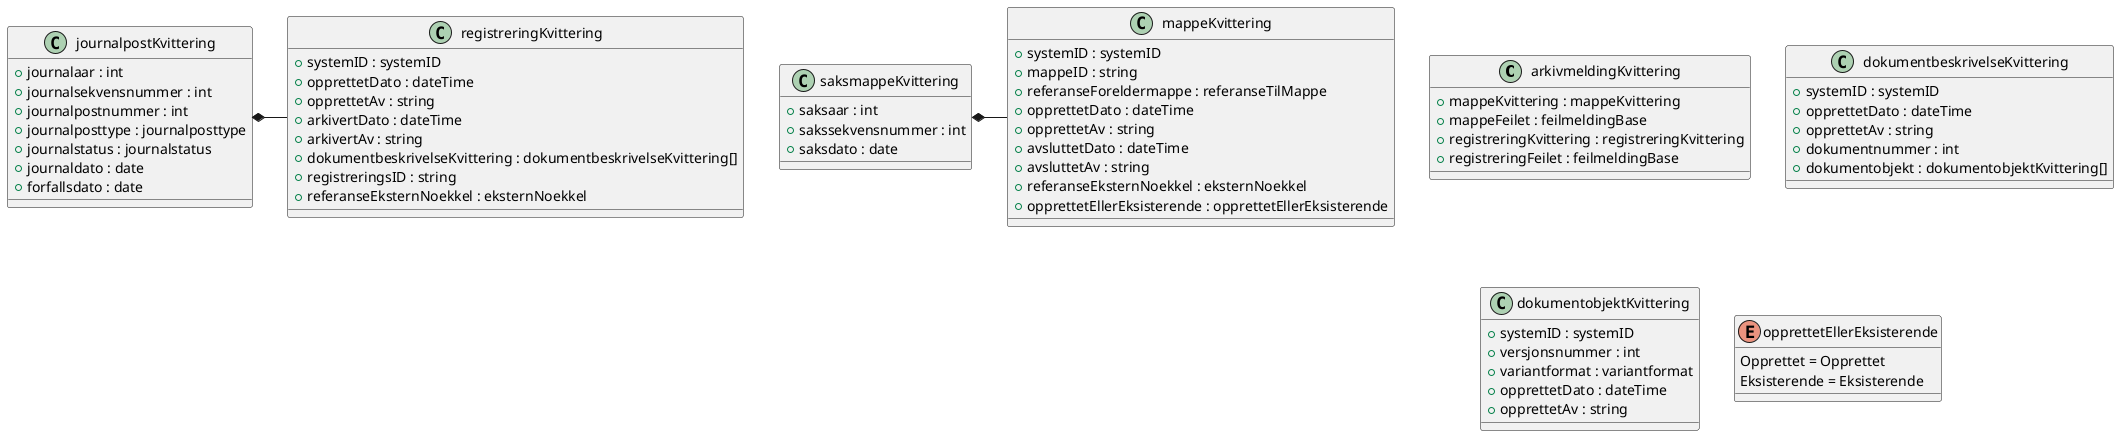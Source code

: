 @startuml

class arkivmeldingKvittering {
    +mappeKvittering : mappeKvittering
    +mappeFeilet : feilmeldingBase
    +registreringKvittering : registreringKvittering
    +registreringFeilet : feilmeldingBase
}
class dokumentbeskrivelseKvittering {
    +systemID : systemID
    +opprettetDato : dateTime
    +opprettetAv : string
    +dokumentnummer : int
    +dokumentobjekt : dokumentobjektKvittering[]
}
class dokumentobjektKvittering {
    +systemID : systemID
    +versjonsnummer : int
    +variantformat : variantformat
    +opprettetDato : dateTime
    +opprettetAv : string
}
class journalpostKvittering {
    +journalaar : int
    +journalsekvensnummer : int
    +journalpostnummer : int
    +journalposttype : journalposttype
    +journalstatus : journalstatus
    +journaldato : date
    +forfallsdato : date
}
journalpostKvittering *- registreringKvittering
class mappeKvittering {
    +systemID : systemID
    +mappeID : string
    +referanseForeldermappe : referanseTilMappe
    +opprettetDato : dateTime
    +opprettetAv : string
    +avsluttetDato : dateTime
    +avsluttetAv : string
    +referanseEksternNoekkel : eksternNoekkel
    +opprettetEllerEksisterende : opprettetEllerEksisterende
}
enum opprettetEllerEksisterende {
    Opprettet = Opprettet
    Eksisterende = Eksisterende
}
class registreringKvittering {
    +systemID : systemID
    +opprettetDato : dateTime
    +opprettetAv : string
    +arkivertDato : dateTime
    +arkivertAv : string
    +dokumentbeskrivelseKvittering : dokumentbeskrivelseKvittering[]
    +registreringsID : string
    +referanseEksternNoekkel : eksternNoekkel
}
class saksmappeKvittering {
    +saksaar : int
    +sakssekvensnummer : int
    +saksdato : date
}
saksmappeKvittering *- mappeKvittering

@enduml
